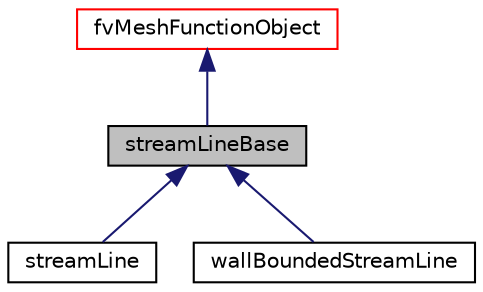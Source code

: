 digraph "streamLineBase"
{
  bgcolor="transparent";
  edge [fontname="Helvetica",fontsize="10",labelfontname="Helvetica",labelfontsize="10"];
  node [fontname="Helvetica",fontsize="10",shape=record];
  Node1 [label="streamLineBase",height=0.2,width=0.4,color="black", fillcolor="grey75", style="filled" fontcolor="black"];
  Node2 -> Node1 [dir="back",color="midnightblue",fontsize="10",style="solid",fontname="Helvetica"];
  Node2 [label="fvMeshFunctionObject",height=0.2,width=0.4,color="red",URL="$classFoam_1_1functionObjects_1_1fvMeshFunctionObject.html",tooltip="Specialization of Foam::functionObject for an Foam::fvMesh, providing a reference to the Foam::fvMesh..."];
  Node1 -> Node3 [dir="back",color="midnightblue",fontsize="10",style="solid",fontname="Helvetica"];
  Node3 [label="streamLine",height=0.2,width=0.4,color="black",URL="$classFoam_1_1functionObjects_1_1streamLine.html",tooltip="Generates streamline data by sampling a set of user-specified fields along a particle track..."];
  Node1 -> Node4 [dir="back",color="midnightblue",fontsize="10",style="solid",fontname="Helvetica"];
  Node4 [label="wallBoundedStreamLine",height=0.2,width=0.4,color="black",URL="$classFoam_1_1functionObjects_1_1wallBoundedStreamLine.html",tooltip="Generates streamline data by sampling a set of user-specified fields along a particle track..."];
}
